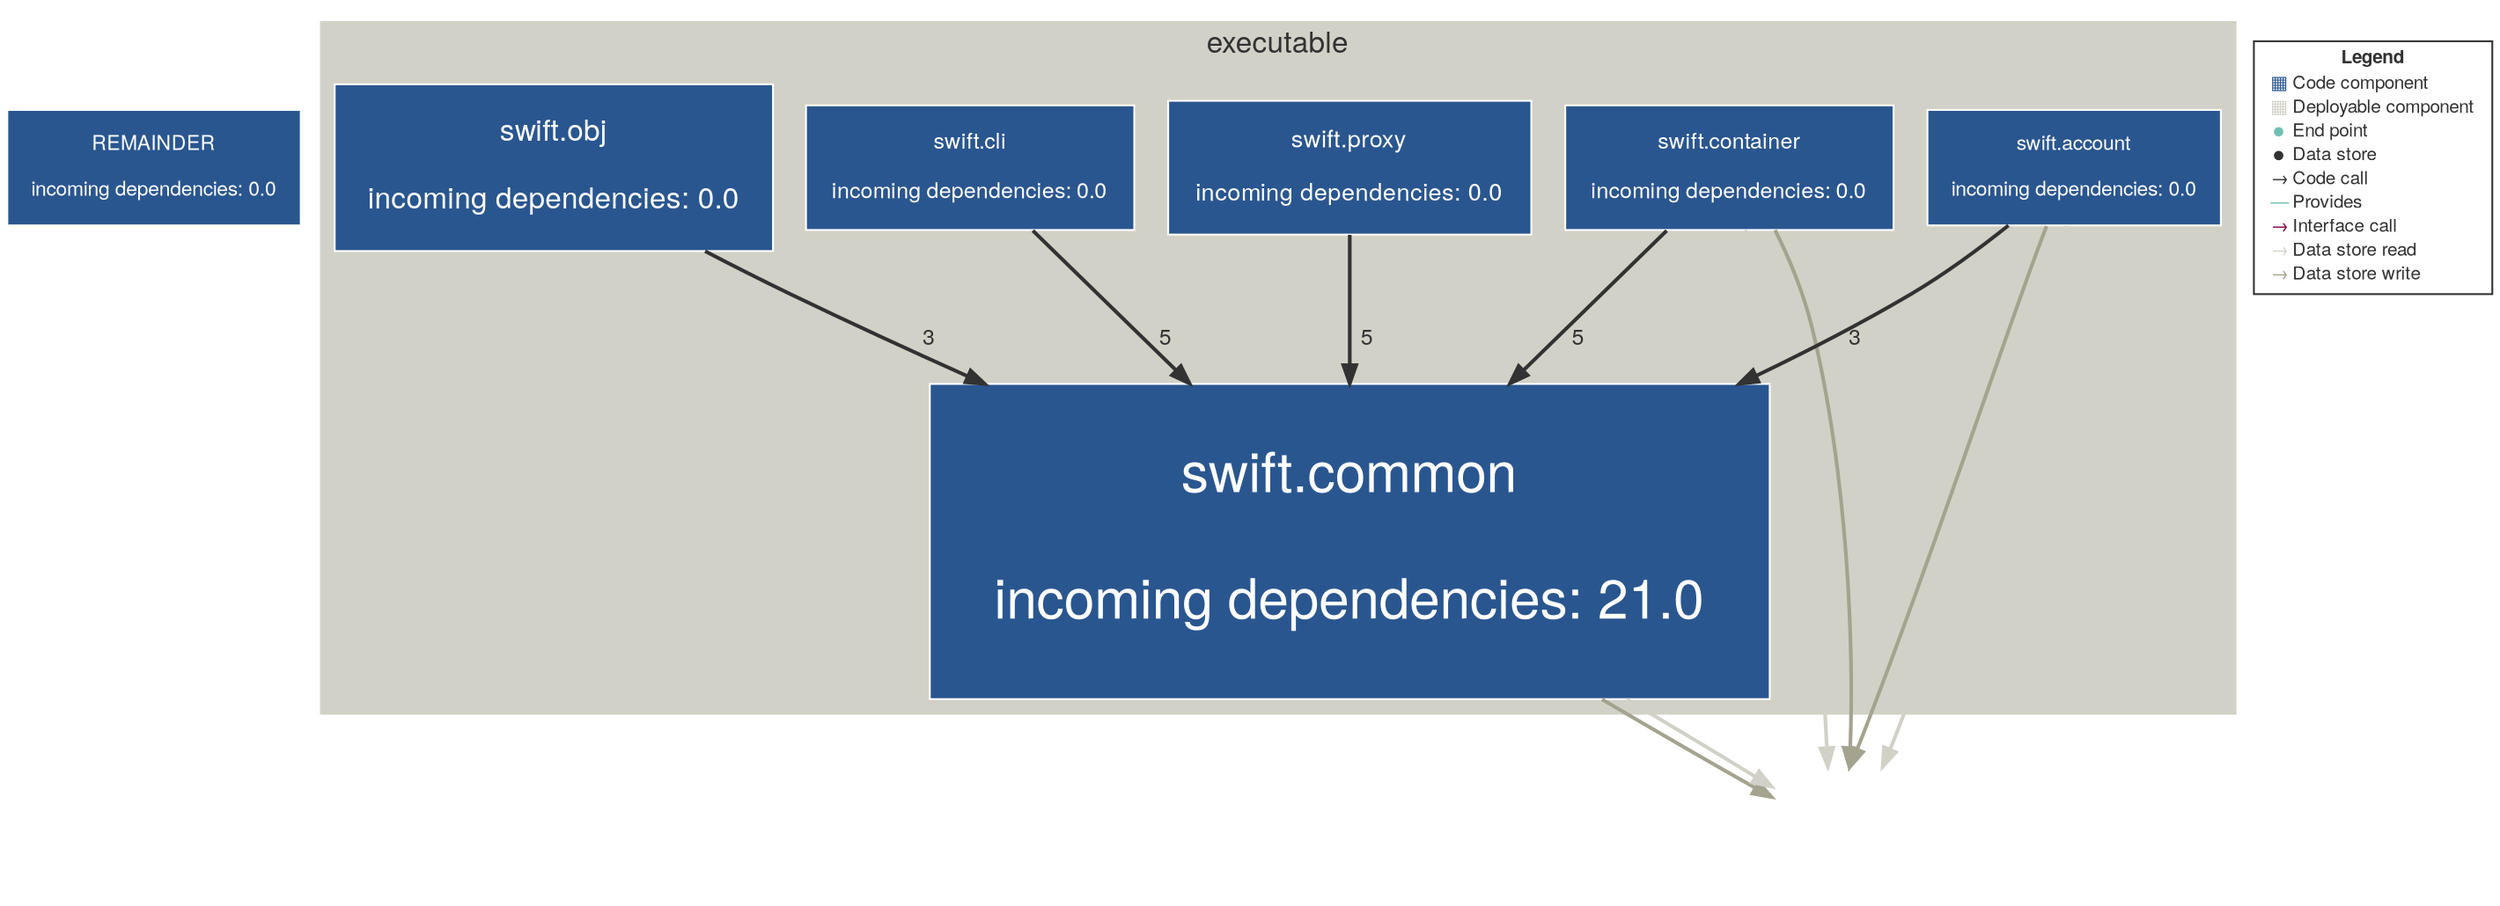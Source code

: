 digraph "Graph" {
compound=true
rankdir=TD
"REMAINDER@NOT_DEPLOYED" [ shape="box" style="filled" fillcolor="#2A568F" penwidth="1" color="#FFFFFF" fontname="Helvetica Neue" fontcolor="#FFFFFF" fontsize="11" margin="0.176" label="REMAINDER

incoming dependencies: 0.0" ]
"75087541-f592-41af-868d-d4e7ca301177@NOT_DEPLOYED" [ shape="box" penwidth="0" fontname="Helvetica Neue" fontcolor="#323232" fontsize="16" image="icon-datastore.png" width="1.000" height="1.000" fixedsize="true" label="" ]
subgraph "cluster-swift" {
style="filled"
color="#D2D1C7"
fontname="Helvetica Neue"
fontsize="16"
fontcolor="#323232"
label="executable"
"swift.cli@swift" [ shape="box" style="filled" fillcolor="#2A568F" penwidth="1" color="#FFFFFF" fontname="Helvetica Neue" fontcolor="#FFFFFF" fontsize="12" margin="0.192" label="swift.cli

incoming dependencies: 0.0" ]
"swift.obj@swift" [ shape="box" style="filled" fillcolor="#2A568F" penwidth="1" color="#FFFFFF" fontname="Helvetica Neue" fontcolor="#FFFFFF" fontsize="16" margin="0.256" label="swift.obj

incoming dependencies: 0.0" ]
"swift.container@swift" [ shape="box" style="filled" fillcolor="#2A568F" penwidth="1" color="#FFFFFF" fontname="Helvetica Neue" fontcolor="#FFFFFF" fontsize="12" margin="0.192" label="swift.container

incoming dependencies: 0.0" ]
"swift.proxy@swift" [ shape="box" style="filled" fillcolor="#2A568F" penwidth="1" color="#FFFFFF" fontname="Helvetica Neue" fontcolor="#FFFFFF" fontsize="13" margin="0.20800000000000002" label="swift.proxy

incoming dependencies: 0.0" ]
"swift.account@swift" [ shape="box" style="filled" fillcolor="#2A568F" penwidth="1" color="#FFFFFF" fontname="Helvetica Neue" fontcolor="#FFFFFF" fontsize="11" margin="0.176" label="swift.account

incoming dependencies: 0.0" ]
"swift.common@swift" [ shape="box" style="filled" fillcolor="#2A568F" penwidth="1" color="#FFFFFF" fontname="Helvetica Neue" fontcolor="#FFFFFF" fontsize="30" margin="0.48" label="swift.common

incoming dependencies: 21.0" ]
}
"swift.cli@swift" -> "swift.common@swift" [ penwidth="2" color="#323232" fontcolor="#323232" fontname="Helvetica Neue" fontsize="12" label="  5" ]
"swift.obj@swift" -> "swift.common@swift" [ penwidth="2" color="#323232" fontcolor="#323232" fontname="Helvetica Neue" fontsize="12" label="  3" ]
"swift.container@swift" -> "75087541-f592-41af-868d-d4e7ca301177@NOT_DEPLOYED" [ penwidth="2" color="#D2D1C7" fontcolor="#D2D1C7" fontname="Helvetica Neue" fontsize="12" label="" ]
"swift.container@swift" -> "75087541-f592-41af-868d-d4e7ca301177@NOT_DEPLOYED" [ penwidth="2" color="#A4A38F" fontcolor="#A4A38F" fontname="Helvetica Neue" fontsize="12" label="" ]
"swift.container@swift" -> "swift.common@swift" [ penwidth="2" color="#323232" fontcolor="#323232" fontname="Helvetica Neue" fontsize="12" label="  5" ]
"swift.proxy@swift" -> "swift.common@swift" [ penwidth="2" color="#323232" fontcolor="#323232" fontname="Helvetica Neue" fontsize="12" label="  5" ]
"swift.account@swift" -> "75087541-f592-41af-868d-d4e7ca301177@NOT_DEPLOYED" [ penwidth="2" color="#A4A38F" fontcolor="#A4A38F" fontname="Helvetica Neue" fontsize="12" label="" ]
"swift.account@swift" -> "75087541-f592-41af-868d-d4e7ca301177@NOT_DEPLOYED" [ penwidth="2" color="#D2D1C7" fontcolor="#D2D1C7" fontname="Helvetica Neue" fontsize="12" label="" ]
"swift.account@swift" -> "swift.common@swift" [ penwidth="2" color="#323232" fontcolor="#323232" fontname="Helvetica Neue" fontsize="12" label="  3" ]
"swift.common@swift" -> "75087541-f592-41af-868d-d4e7ca301177@NOT_DEPLOYED" [ penwidth="2" color="#A4A38F" fontcolor="#A4A38F" fontname="Helvetica Neue" fontsize="12" label="" ]
"swift.common@swift" -> "75087541-f592-41af-868d-d4e7ca301177@NOT_DEPLOYED" [ penwidth="2" color="#D2D1C7" fontcolor="#D2D1C7" fontname="Helvetica Neue" fontsize="12" label="" ]
"LEGEND" [ shape="box" style="filled" fillcolor="#FFFFFF" penwidth="1" color="#323232" fontname="Helvetica Neue" fontcolor="#323232" fontsize="10" label=<<TABLE BORDER="0" CELLPADDING="1" CELLSPACING="0">
<TR><TD COLSPAN="2"><B>Legend</B></TD></TR>
<TR><TD><FONT COLOR="#2A568F">&#9638;</FONT></TD><TD ALIGN="left">Code component</TD></TR>
<TR><TD><FONT COLOR="#D2D1C7">&#9638;</FONT></TD><TD ALIGN="left">Deployable component</TD></TR>
<TR><TD><FONT COLOR="#72C0B4">&#9679;</FONT></TD><TD ALIGN="left">End point</TD></TR>
<TR><TD><FONT COLOR="#323232">&#9679;</FONT></TD><TD ALIGN="left">Data store</TD></TR>
<TR><TD><FONT COLOR="#323232">&rarr;</FONT></TD><TD ALIGN="left">Code call</TD></TR>
<TR><TD><FONT COLOR="#72C0B4">&#8212;</FONT></TD><TD ALIGN="left">Provides</TD></TR>
<TR><TD><FONT COLOR="#820445">&rarr;</FONT></TD><TD ALIGN="left">Interface call</TD></TR>
<TR><TD><FONT COLOR="#D2D1C7">&rarr;</FONT></TD><TD ALIGN="left">Data store read</TD></TR>
<TR><TD><FONT COLOR="#A4A38F">&rarr;</FONT></TD><TD ALIGN="left">Data store write</TD></TR>
</TABLE>
>  ]
}
